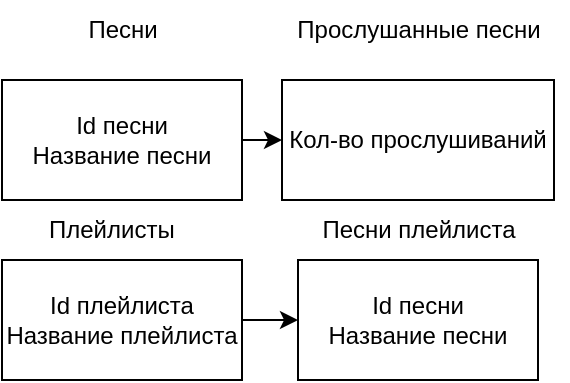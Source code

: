 <mxfile version="26.2.9">
  <diagram name="Страница — 1" id="tdAZzgNUMgtVYvWyPgPF">
    <mxGraphModel dx="661" dy="301" grid="1" gridSize="10" guides="1" tooltips="1" connect="1" arrows="1" fold="1" page="1" pageScale="1" pageWidth="827" pageHeight="1169" math="0" shadow="0">
      <root>
        <mxCell id="0" />
        <mxCell id="1" parent="0" />
        <mxCell id="E6-yirkYFa7ml9Z5MGPU-1" value="Id песни&lt;div&gt;Название песни&lt;/div&gt;" style="rounded=0;whiteSpace=wrap;html=1;" vertex="1" parent="1">
          <mxGeometry x="120" y="70" width="120" height="60" as="geometry" />
        </mxCell>
        <mxCell id="E6-yirkYFa7ml9Z5MGPU-2" value="Кол-во прослушиваний" style="rounded=0;whiteSpace=wrap;html=1;" vertex="1" parent="1">
          <mxGeometry x="260" y="70" width="136" height="60" as="geometry" />
        </mxCell>
        <mxCell id="E6-yirkYFa7ml9Z5MGPU-3" value="Id плейлиста&lt;div&gt;Название плейлиста&lt;/div&gt;" style="rounded=0;whiteSpace=wrap;html=1;" vertex="1" parent="1">
          <mxGeometry x="120" y="160" width="120" height="60" as="geometry" />
        </mxCell>
        <mxCell id="E6-yirkYFa7ml9Z5MGPU-4" value="Id песни&lt;div&gt;Название песни&lt;/div&gt;" style="rounded=0;whiteSpace=wrap;html=1;" vertex="1" parent="1">
          <mxGeometry x="268" y="160" width="120" height="60" as="geometry" />
        </mxCell>
        <mxCell id="E6-yirkYFa7ml9Z5MGPU-5" value="" style="endArrow=classic;html=1;rounded=0;" edge="1" parent="1" source="E6-yirkYFa7ml9Z5MGPU-1" target="E6-yirkYFa7ml9Z5MGPU-2">
          <mxGeometry width="50" height="50" relative="1" as="geometry">
            <mxPoint x="360" y="190" as="sourcePoint" />
            <mxPoint x="410" y="140" as="targetPoint" />
          </mxGeometry>
        </mxCell>
        <mxCell id="E6-yirkYFa7ml9Z5MGPU-6" value="" style="endArrow=classic;html=1;rounded=0;" edge="1" parent="1" source="E6-yirkYFa7ml9Z5MGPU-3" target="E6-yirkYFa7ml9Z5MGPU-4">
          <mxGeometry width="50" height="50" relative="1" as="geometry">
            <mxPoint x="250" y="110" as="sourcePoint" />
            <mxPoint x="270" y="110" as="targetPoint" />
          </mxGeometry>
        </mxCell>
        <mxCell id="E6-yirkYFa7ml9Z5MGPU-7" value="Прослушанные песни" style="text;html=1;align=center;verticalAlign=middle;resizable=0;points=[];autosize=1;strokeColor=none;fillColor=none;" vertex="1" parent="1">
          <mxGeometry x="253" y="30" width="150" height="30" as="geometry" />
        </mxCell>
        <mxCell id="E6-yirkYFa7ml9Z5MGPU-8" value="Песни" style="text;html=1;align=center;verticalAlign=middle;resizable=0;points=[];autosize=1;strokeColor=none;fillColor=none;" vertex="1" parent="1">
          <mxGeometry x="150" y="30" width="60" height="30" as="geometry" />
        </mxCell>
        <mxCell id="E6-yirkYFa7ml9Z5MGPU-9" value="Плейлисты&lt;span style=&quot;white-space: pre;&quot;&gt;&#x9;&lt;/span&gt;" style="text;html=1;align=center;verticalAlign=middle;resizable=0;points=[];autosize=1;strokeColor=none;fillColor=none;" vertex="1" parent="1">
          <mxGeometry x="133" y="130" width="100" height="30" as="geometry" />
        </mxCell>
        <mxCell id="E6-yirkYFa7ml9Z5MGPU-10" value="Песни плейлиста" style="text;html=1;align=center;verticalAlign=middle;resizable=0;points=[];autosize=1;strokeColor=none;fillColor=none;" vertex="1" parent="1">
          <mxGeometry x="268" y="130" width="120" height="30" as="geometry" />
        </mxCell>
      </root>
    </mxGraphModel>
  </diagram>
</mxfile>
